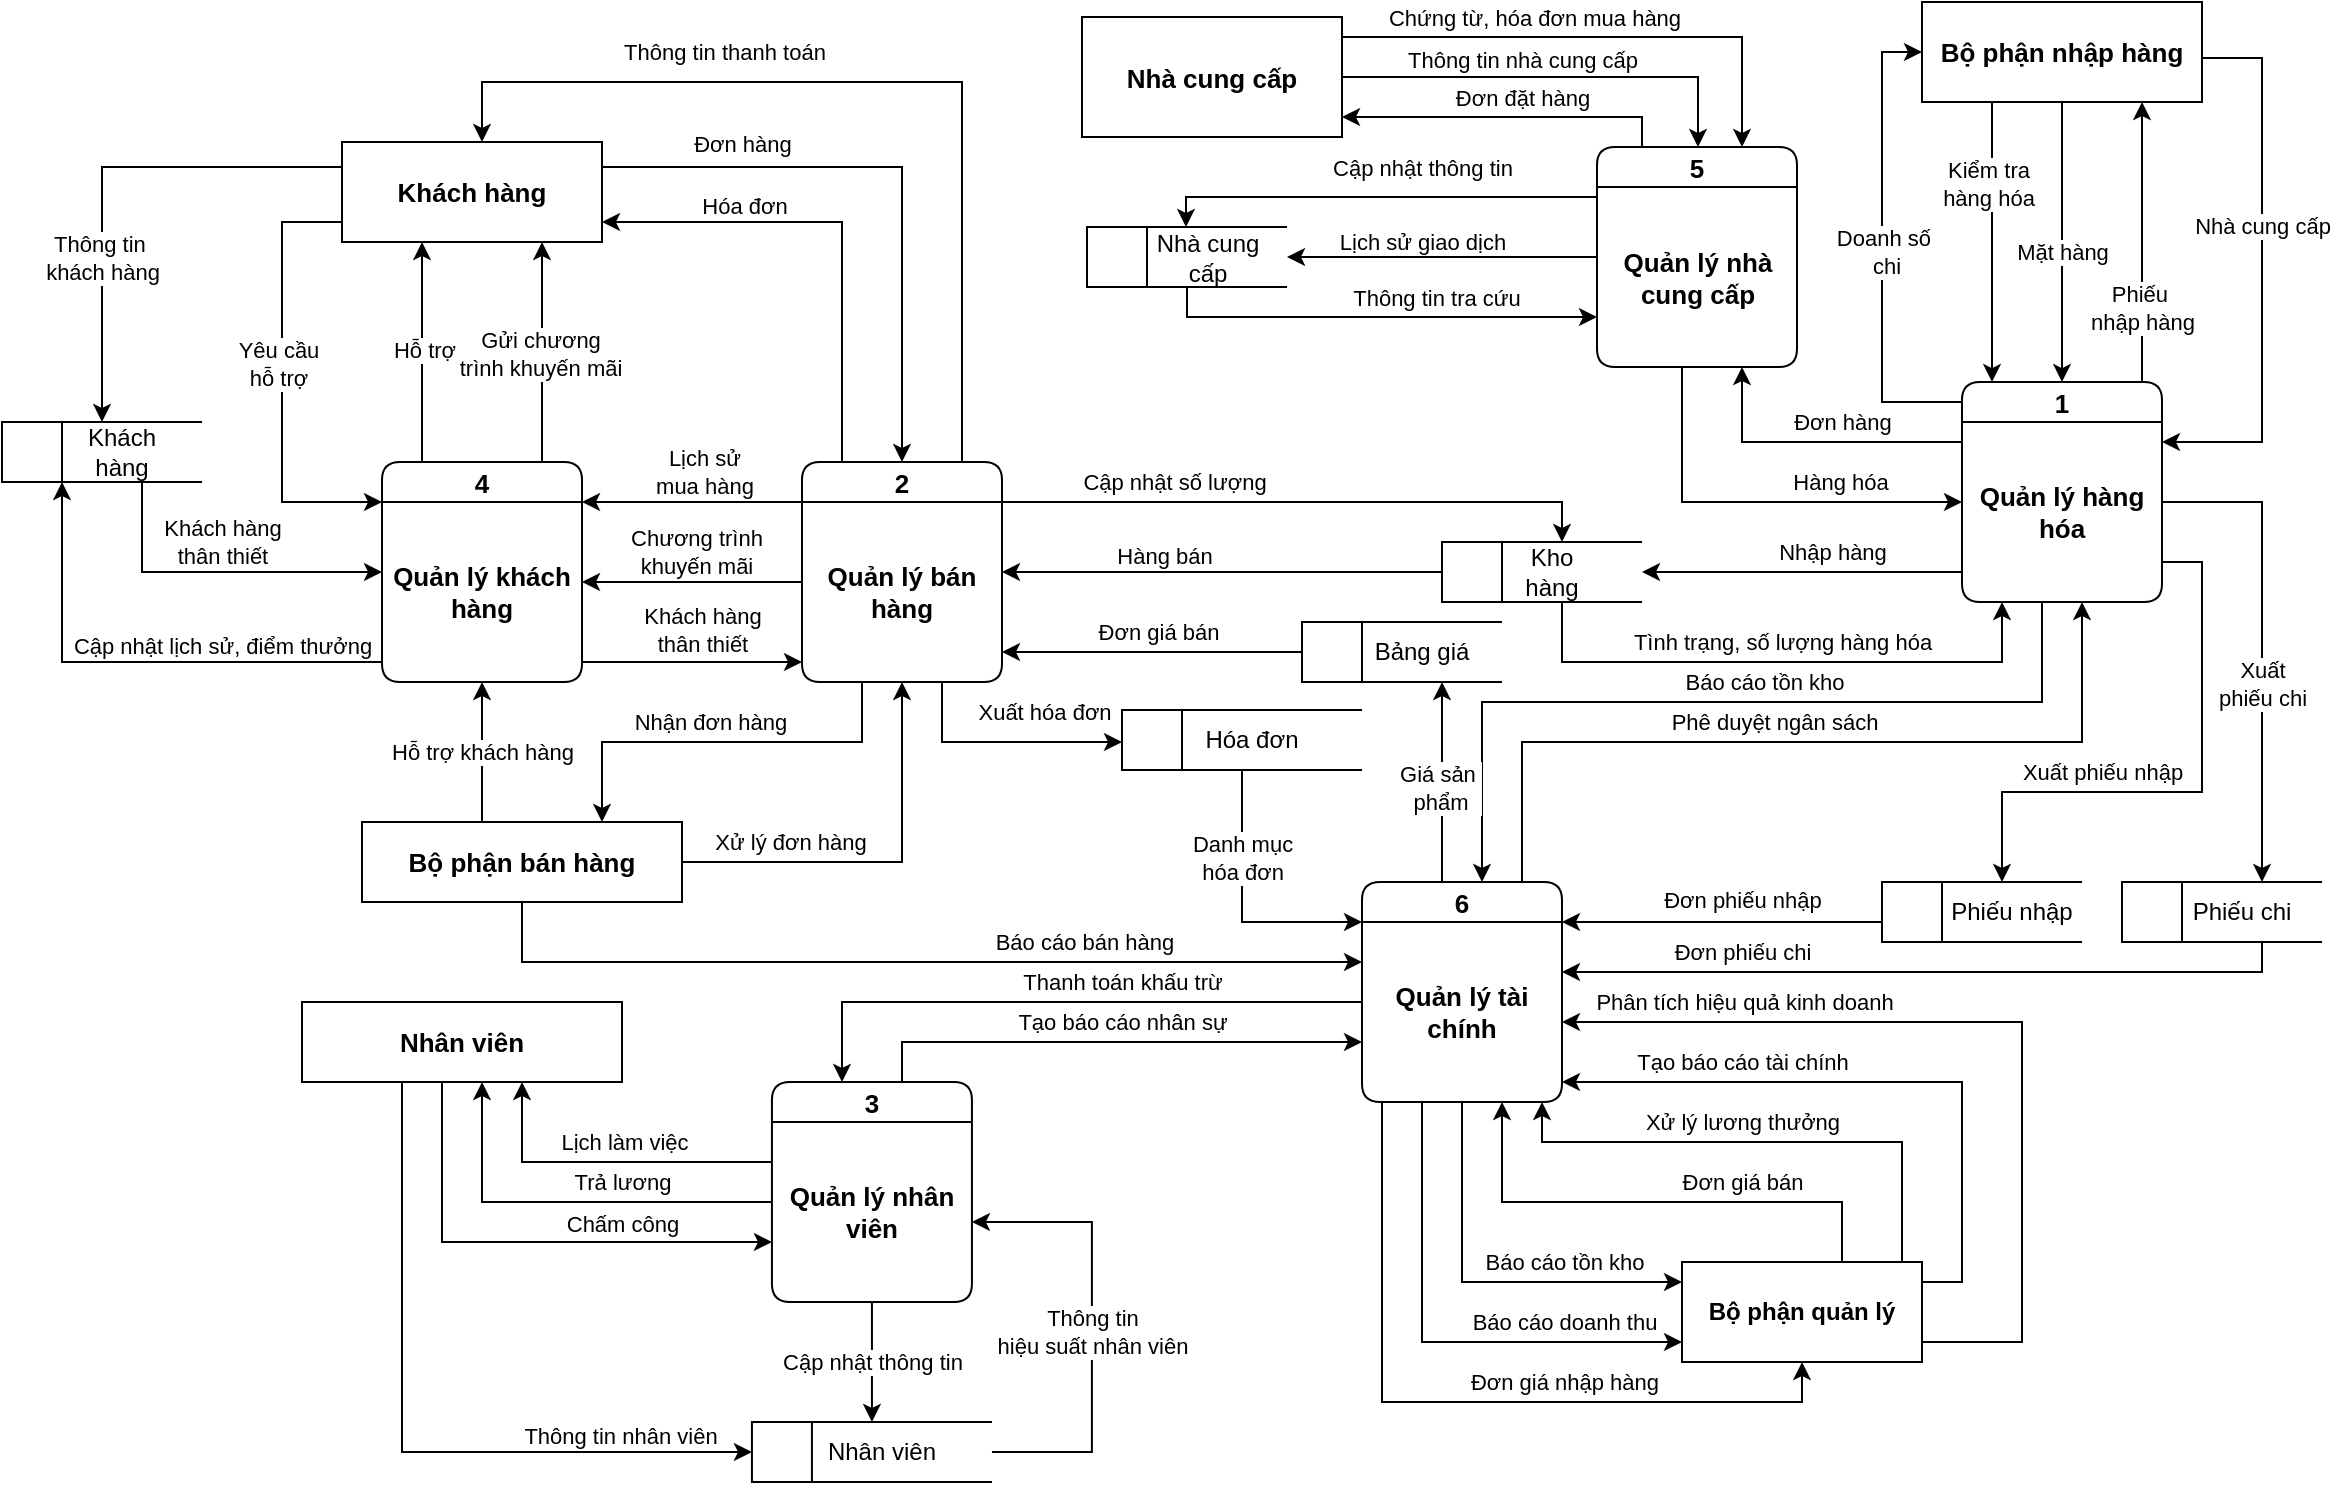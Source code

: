 <mxfile version="24.7.8">
  <diagram name="Trang-1" id="qoCtclmnTIg2j6k5t8bk">
    <mxGraphModel dx="819" dy="441" grid="1" gridSize="10" guides="1" tooltips="1" connect="1" arrows="1" fold="1" page="1" pageScale="1" pageWidth="1169" pageHeight="827" math="0" shadow="0">
      <root>
        <mxCell id="0" />
        <mxCell id="1" parent="0" />
        <mxCell id="uIA3f5lFU4NiKborHUn9-1" style="edgeStyle=orthogonalEdgeStyle;rounded=0;orthogonalLoop=1;jettySize=auto;html=1;entryX=0;entryY=0.5;entryDx=0;entryDy=0;" parent="1" source="frMeNEFfwjuMo3mBpww0-1" target="frMeNEFfwjuMo3mBpww0-39" edge="1">
          <mxGeometry relative="1" as="geometry">
            <Array as="points">
              <mxPoint x="940" y="260" />
              <mxPoint x="940" y="85" />
            </Array>
          </mxGeometry>
        </mxCell>
        <mxCell id="uIA3f5lFU4NiKborHUn9-2" value="Doanh số&amp;nbsp;&lt;div&gt;chi&lt;/div&gt;" style="edgeLabel;html=1;align=center;verticalAlign=middle;resizable=0;points=[];" parent="uIA3f5lFU4NiKborHUn9-1" vertex="1" connectable="0">
          <mxGeometry x="0.04" y="-2" relative="1" as="geometry">
            <mxPoint y="7" as="offset" />
          </mxGeometry>
        </mxCell>
        <mxCell id="frMeNEFfwjuMo3mBpww0-1" value="1" style="swimlane;fontStyle=1;childLayout=stackLayout;horizontal=1;startSize=20;fillColor=#ffffff;horizontalStack=0;resizeParent=1;resizeParentMax=0;resizeLast=0;collapsible=0;marginBottom=0;swimlaneFillColor=#ffffff;rounded=1;fontSize=13;" parent="1" vertex="1">
          <mxGeometry x="980" y="250.02" width="100" height="110" as="geometry" />
        </mxCell>
        <mxCell id="frMeNEFfwjuMo3mBpww0-2" value="&lt;b&gt;&lt;font style=&quot;font-size: 13px;&quot;&gt;Quản lý hàng hóa&lt;/font&gt;&lt;/b&gt;" style="text;html=1;align=center;verticalAlign=middle;whiteSpace=wrap;rounded=1;" parent="frMeNEFfwjuMo3mBpww0-1" vertex="1">
          <mxGeometry y="20" width="100" height="90" as="geometry" />
        </mxCell>
        <mxCell id="frMeNEFfwjuMo3mBpww0-35" style="edgeStyle=orthogonalEdgeStyle;rounded=0;orthogonalLoop=1;jettySize=auto;html=1;" parent="1" source="frMeNEFfwjuMo3mBpww0-13" target="frMeNEFfwjuMo3mBpww0-25" edge="1">
          <mxGeometry relative="1" as="geometry">
            <Array as="points">
              <mxPoint x="420" y="170" />
            </Array>
          </mxGeometry>
        </mxCell>
        <mxCell id="frMeNEFfwjuMo3mBpww0-36" value="Hóa đơn" style="edgeLabel;html=1;align=center;verticalAlign=middle;resizable=0;points=[];" parent="frMeNEFfwjuMo3mBpww0-35" vertex="1" connectable="0">
          <mxGeometry x="0.407" y="-8" relative="1" as="geometry">
            <mxPoint as="offset" />
          </mxGeometry>
        </mxCell>
        <mxCell id="2QfK-ii52q8--LfC2cZZ-3" style="edgeStyle=orthogonalEdgeStyle;rounded=0;orthogonalLoop=1;jettySize=auto;html=1;" parent="1" source="frMeNEFfwjuMo3mBpww0-13" target="frMeNEFfwjuMo3mBpww0-45" edge="1">
          <mxGeometry relative="1" as="geometry">
            <Array as="points">
              <mxPoint x="780" y="310" />
            </Array>
          </mxGeometry>
        </mxCell>
        <mxCell id="2QfK-ii52q8--LfC2cZZ-4" value="Cập nhật số lượng" style="edgeLabel;html=1;align=center;verticalAlign=middle;resizable=0;points=[];" parent="2QfK-ii52q8--LfC2cZZ-3" vertex="1" connectable="0">
          <mxGeometry x="-0.137" y="1" relative="1" as="geometry">
            <mxPoint x="-44" y="-9" as="offset" />
          </mxGeometry>
        </mxCell>
        <mxCell id="frMeNEFfwjuMo3mBpww0-13" value="2" style="swimlane;fontStyle=1;childLayout=stackLayout;horizontal=1;startSize=20;fillColor=#ffffff;horizontalStack=0;resizeParent=1;resizeParentMax=0;resizeLast=0;collapsible=0;marginBottom=0;swimlaneFillColor=#ffffff;rounded=1;fontSize=13;" parent="1" vertex="1">
          <mxGeometry x="400" y="290" width="100" height="110" as="geometry" />
        </mxCell>
        <mxCell id="frMeNEFfwjuMo3mBpww0-14" value="&lt;b&gt;&lt;font style=&quot;font-size: 13px;&quot;&gt;Quản lý bán hàng&lt;/font&gt;&lt;/b&gt;" style="text;html=1;align=center;verticalAlign=middle;whiteSpace=wrap;rounded=1;" parent="frMeNEFfwjuMo3mBpww0-13" vertex="1">
          <mxGeometry y="20" width="100" height="90" as="geometry" />
        </mxCell>
        <mxCell id="frMeNEFfwjuMo3mBpww0-15" value="6" style="swimlane;fontStyle=1;childLayout=stackLayout;horizontal=1;startSize=20;fillColor=#ffffff;horizontalStack=0;resizeParent=1;resizeParentMax=0;resizeLast=0;collapsible=0;marginBottom=0;swimlaneFillColor=#ffffff;rounded=1;fontSize=13;" parent="1" vertex="1">
          <mxGeometry x="680" y="500" width="100" height="110" as="geometry" />
        </mxCell>
        <mxCell id="1NJ5WVEYGRyoX9_osyBo-12" value="&lt;b&gt;&lt;font style=&quot;font-size: 13px;&quot;&gt;Quản lý tài chính&lt;/font&gt;&lt;/b&gt;" style="text;html=1;align=center;verticalAlign=middle;whiteSpace=wrap;rounded=1;" parent="frMeNEFfwjuMo3mBpww0-15" vertex="1">
          <mxGeometry y="20" width="100" height="90" as="geometry" />
        </mxCell>
        <mxCell id="frMeNEFfwjuMo3mBpww0-94" style="edgeStyle=orthogonalEdgeStyle;rounded=0;orthogonalLoop=1;jettySize=auto;html=1;" parent="1" source="frMeNEFfwjuMo3mBpww0-17" target="frMeNEFfwjuMo3mBpww0-1" edge="1">
          <mxGeometry relative="1" as="geometry">
            <Array as="points">
              <mxPoint x="840" y="310" />
            </Array>
            <mxPoint x="1250" y="390.02" as="sourcePoint" />
          </mxGeometry>
        </mxCell>
        <mxCell id="frMeNEFfwjuMo3mBpww0-96" value="Hàng hóa" style="edgeLabel;html=1;align=center;verticalAlign=middle;resizable=0;points=[];" parent="frMeNEFfwjuMo3mBpww0-94" vertex="1" connectable="0">
          <mxGeometry x="0.061" y="-8" relative="1" as="geometry">
            <mxPoint x="36" y="-18" as="offset" />
          </mxGeometry>
        </mxCell>
        <mxCell id="frMeNEFfwjuMo3mBpww0-17" value="5" style="swimlane;fontStyle=1;childLayout=stackLayout;horizontal=1;startSize=20;fillColor=#ffffff;horizontalStack=0;resizeParent=1;resizeParentMax=0;resizeLast=0;collapsible=0;marginBottom=0;swimlaneFillColor=#ffffff;rounded=1;fontSize=13;" parent="1" vertex="1">
          <mxGeometry x="797.5" y="132.5" width="100" height="110" as="geometry" />
        </mxCell>
        <mxCell id="frMeNEFfwjuMo3mBpww0-18" value="&lt;b&gt;&lt;font style=&quot;font-size: 13px;&quot;&gt;Quản lý nhà cung cấp&lt;/font&gt;&lt;/b&gt;" style="text;html=1;align=center;verticalAlign=middle;whiteSpace=wrap;rounded=1;" parent="frMeNEFfwjuMo3mBpww0-17" vertex="1">
          <mxGeometry y="20" width="100" height="90" as="geometry" />
        </mxCell>
        <mxCell id="6pDtSbzWZjow2PwJmfd2-18" style="edgeStyle=orthogonalEdgeStyle;rounded=0;orthogonalLoop=1;jettySize=auto;html=1;" parent="1" source="frMeNEFfwjuMo3mBpww0-19" target="frMeNEFfwjuMo3mBpww0-26" edge="1">
          <mxGeometry relative="1" as="geometry">
            <Array as="points">
              <mxPoint x="30" y="390" />
            </Array>
          </mxGeometry>
        </mxCell>
        <mxCell id="nWM1yLNaq_5bOoscvzO5-6" value="Cập nhật lịch sử, điểm thưởng" style="edgeLabel;html=1;align=center;verticalAlign=middle;resizable=0;points=[];" parent="6pDtSbzWZjow2PwJmfd2-18" vertex="1" connectable="0">
          <mxGeometry x="-0.146" relative="1" as="geometry">
            <mxPoint x="27" y="-8" as="offset" />
          </mxGeometry>
        </mxCell>
        <mxCell id="nWM1yLNaq_5bOoscvzO5-3" style="edgeStyle=orthogonalEdgeStyle;rounded=0;orthogonalLoop=1;jettySize=auto;html=1;" parent="1" source="frMeNEFfwjuMo3mBpww0-19" target="frMeNEFfwjuMo3mBpww0-25" edge="1">
          <mxGeometry relative="1" as="geometry">
            <Array as="points">
              <mxPoint x="270" y="230" />
              <mxPoint x="270" y="230" />
            </Array>
          </mxGeometry>
        </mxCell>
        <mxCell id="nWM1yLNaq_5bOoscvzO5-5" value="Gửi chương&lt;div&gt;trình khuyến mãi&lt;/div&gt;" style="edgeLabel;html=1;align=center;verticalAlign=middle;resizable=0;points=[];" parent="nWM1yLNaq_5bOoscvzO5-3" vertex="1" connectable="0">
          <mxGeometry x="-0.021" y="1" relative="1" as="geometry">
            <mxPoint as="offset" />
          </mxGeometry>
        </mxCell>
        <mxCell id="2QfK-ii52q8--LfC2cZZ-14" style="edgeStyle=orthogonalEdgeStyle;rounded=0;orthogonalLoop=1;jettySize=auto;html=1;" parent="1" source="frMeNEFfwjuMo3mBpww0-19" target="frMeNEFfwjuMo3mBpww0-25" edge="1">
          <mxGeometry relative="1" as="geometry">
            <Array as="points">
              <mxPoint x="210" y="230" />
              <mxPoint x="210" y="230" />
            </Array>
          </mxGeometry>
        </mxCell>
        <mxCell id="2QfK-ii52q8--LfC2cZZ-15" value="Hỗ trợ" style="edgeLabel;html=1;align=center;verticalAlign=middle;resizable=0;points=[];" parent="2QfK-ii52q8--LfC2cZZ-14" vertex="1" connectable="0">
          <mxGeometry x="0.024" y="-1" relative="1" as="geometry">
            <mxPoint as="offset" />
          </mxGeometry>
        </mxCell>
        <mxCell id="frMeNEFfwjuMo3mBpww0-19" value="4" style="swimlane;fontStyle=1;childLayout=stackLayout;horizontal=1;startSize=20;fillColor=#ffffff;horizontalStack=0;resizeParent=1;resizeParentMax=0;resizeLast=0;collapsible=0;marginBottom=0;swimlaneFillColor=#ffffff;rounded=1;fontSize=13;" parent="1" vertex="1">
          <mxGeometry x="190" y="290" width="100" height="110" as="geometry" />
        </mxCell>
        <mxCell id="frMeNEFfwjuMo3mBpww0-20" value="&lt;b&gt;&lt;font style=&quot;font-size: 13px;&quot;&gt;Quản lý khách hàng&lt;/font&gt;&lt;/b&gt;" style="text;html=1;align=center;verticalAlign=middle;whiteSpace=wrap;rounded=1;" parent="frMeNEFfwjuMo3mBpww0-19" vertex="1">
          <mxGeometry y="20" width="100" height="90" as="geometry" />
        </mxCell>
        <mxCell id="frMeNEFfwjuMo3mBpww0-21" value="3" style="swimlane;fontStyle=1;childLayout=stackLayout;horizontal=1;startSize=20;fillColor=#ffffff;horizontalStack=0;resizeParent=1;resizeParentMax=0;resizeLast=0;collapsible=0;marginBottom=0;swimlaneFillColor=#ffffff;rounded=1;fontSize=13;" parent="1" vertex="1">
          <mxGeometry x="384.97" y="600" width="100" height="110" as="geometry" />
        </mxCell>
        <mxCell id="frMeNEFfwjuMo3mBpww0-22" value="&lt;b&gt;&lt;font style=&quot;font-size: 13px;&quot;&gt;Quản lý nhân viên&lt;/font&gt;&lt;/b&gt;" style="text;html=1;align=center;verticalAlign=middle;whiteSpace=wrap;rounded=1;" parent="frMeNEFfwjuMo3mBpww0-21" vertex="1">
          <mxGeometry y="20" width="100" height="90" as="geometry" />
        </mxCell>
        <mxCell id="frMeNEFfwjuMo3mBpww0-33" style="edgeStyle=orthogonalEdgeStyle;rounded=0;orthogonalLoop=1;jettySize=auto;html=1;exitX=1;exitY=0.25;exitDx=0;exitDy=0;" parent="1" source="frMeNEFfwjuMo3mBpww0-25" target="frMeNEFfwjuMo3mBpww0-13" edge="1">
          <mxGeometry relative="1" as="geometry">
            <mxPoint x="460" y="290" as="targetPoint" />
            <Array as="points">
              <mxPoint x="450" y="143" />
            </Array>
          </mxGeometry>
        </mxCell>
        <mxCell id="frMeNEFfwjuMo3mBpww0-34" value="Đơn hàng" style="edgeLabel;html=1;align=center;verticalAlign=middle;resizable=0;points=[];" parent="frMeNEFfwjuMo3mBpww0-33" vertex="1" connectable="0">
          <mxGeometry x="-0.524" y="8" relative="1" as="geometry">
            <mxPoint x="-1" y="-4" as="offset" />
          </mxGeometry>
        </mxCell>
        <mxCell id="frMeNEFfwjuMo3mBpww0-25" value="&lt;b&gt;&lt;font style=&quot;font-size: 13px;&quot;&gt;Khách hàng&lt;/font&gt;&lt;/b&gt;" style="rounded=0;whiteSpace=wrap;html=1;" parent="1" vertex="1">
          <mxGeometry x="170" y="130" width="130" height="50" as="geometry" />
        </mxCell>
        <mxCell id="frMeNEFfwjuMo3mBpww0-133" style="edgeStyle=orthogonalEdgeStyle;rounded=0;orthogonalLoop=1;jettySize=auto;html=1;" parent="1" source="frMeNEFfwjuMo3mBpww0-26" target="frMeNEFfwjuMo3mBpww0-19" edge="1">
          <mxGeometry relative="1" as="geometry">
            <Array as="points">
              <mxPoint x="70" y="345" />
            </Array>
          </mxGeometry>
        </mxCell>
        <mxCell id="2QfK-ii52q8--LfC2cZZ-2" value="Khách hàng&lt;div&gt;thân thiết&lt;/div&gt;" style="edgeLabel;html=1;align=center;verticalAlign=middle;resizable=0;points=[];" parent="frMeNEFfwjuMo3mBpww0-133" vertex="1" connectable="0">
          <mxGeometry x="0.116" y="1" relative="1" as="geometry">
            <mxPoint x="-7" y="-14" as="offset" />
          </mxGeometry>
        </mxCell>
        <mxCell id="frMeNEFfwjuMo3mBpww0-26" value="" style="html=1;dashed=0;whiteSpace=wrap;shape=mxgraph.dfd.dataStoreID;align=left;spacingLeft=3;points=[[0,0],[0.5,0],[1,0],[0,0.5],[1,0.5],[0,1],[0.5,1],[1,1]];" parent="1" vertex="1">
          <mxGeometry y="270" width="100" height="30" as="geometry" />
        </mxCell>
        <mxCell id="frMeNEFfwjuMo3mBpww0-27" value="Khách hàng" style="text;html=1;align=center;verticalAlign=middle;whiteSpace=wrap;rounded=0;" parent="1" vertex="1">
          <mxGeometry x="30" y="270" width="60" height="30" as="geometry" />
        </mxCell>
        <mxCell id="frMeNEFfwjuMo3mBpww0-28" value="" style="html=1;dashed=0;whiteSpace=wrap;shape=mxgraph.dfd.dataStoreID;align=left;spacingLeft=3;points=[[0,0],[0.5,0],[1,0],[0,0.5],[1,0.5],[0,1],[0.5,1],[1,1]];" parent="1" vertex="1">
          <mxGeometry x="560" y="414" width="120" height="30" as="geometry" />
        </mxCell>
        <mxCell id="frMeNEFfwjuMo3mBpww0-29" value="Hóa đơn" style="text;html=1;align=center;verticalAlign=middle;whiteSpace=wrap;rounded=0;" parent="1" vertex="1">
          <mxGeometry x="590" y="414" width="70" height="30" as="geometry" />
        </mxCell>
        <mxCell id="frMeNEFfwjuMo3mBpww0-37" style="edgeStyle=orthogonalEdgeStyle;rounded=0;orthogonalLoop=1;jettySize=auto;html=1;" parent="1" source="frMeNEFfwjuMo3mBpww0-13" target="frMeNEFfwjuMo3mBpww0-25" edge="1">
          <mxGeometry relative="1" as="geometry">
            <Array as="points">
              <mxPoint x="480" y="100" />
              <mxPoint x="240" y="100" />
            </Array>
          </mxGeometry>
        </mxCell>
        <mxCell id="frMeNEFfwjuMo3mBpww0-38" value="Thông tin thanh toán" style="edgeLabel;html=1;align=center;verticalAlign=middle;resizable=0;points=[];" parent="frMeNEFfwjuMo3mBpww0-37" vertex="1" connectable="0">
          <mxGeometry x="-0.059" y="-2" relative="1" as="geometry">
            <mxPoint x="-93" y="-13" as="offset" />
          </mxGeometry>
        </mxCell>
        <mxCell id="frMeNEFfwjuMo3mBpww0-52" style="edgeStyle=orthogonalEdgeStyle;rounded=0;orthogonalLoop=1;jettySize=auto;html=1;" parent="1" source="frMeNEFfwjuMo3mBpww0-39" target="frMeNEFfwjuMo3mBpww0-1" edge="1">
          <mxGeometry relative="1" as="geometry">
            <Array as="points">
              <mxPoint x="1030" y="180" />
              <mxPoint x="1030" y="180" />
            </Array>
            <mxPoint x="1024.986" y="110" as="sourcePoint" />
            <mxPoint x="1035.02" y="250.02" as="targetPoint" />
          </mxGeometry>
        </mxCell>
        <mxCell id="frMeNEFfwjuMo3mBpww0-55" value="Mặt hàng" style="edgeLabel;html=1;align=center;verticalAlign=middle;resizable=0;points=[];" parent="frMeNEFfwjuMo3mBpww0-52" vertex="1" connectable="0">
          <mxGeometry x="-0.207" y="-7" relative="1" as="geometry">
            <mxPoint x="7" y="19" as="offset" />
          </mxGeometry>
        </mxCell>
        <mxCell id="frMeNEFfwjuMo3mBpww0-53" style="edgeStyle=orthogonalEdgeStyle;rounded=0;orthogonalLoop=1;jettySize=auto;html=1;" parent="1" source="frMeNEFfwjuMo3mBpww0-39" target="frMeNEFfwjuMo3mBpww0-1" edge="1">
          <mxGeometry relative="1" as="geometry">
            <Array as="points">
              <mxPoint x="1130" y="88" />
              <mxPoint x="1130" y="280" />
            </Array>
          </mxGeometry>
        </mxCell>
        <mxCell id="frMeNEFfwjuMo3mBpww0-56" value="Nhà cung cấp" style="edgeLabel;html=1;align=center;verticalAlign=middle;resizable=0;points=[];" parent="frMeNEFfwjuMo3mBpww0-53" vertex="1" connectable="0">
          <mxGeometry x="-0.163" y="-8" relative="1" as="geometry">
            <mxPoint x="8" as="offset" />
          </mxGeometry>
        </mxCell>
        <mxCell id="nWM1yLNaq_5bOoscvzO5-35" style="edgeStyle=orthogonalEdgeStyle;rounded=0;orthogonalLoop=1;jettySize=auto;html=1;exitX=0.25;exitY=1;exitDx=0;exitDy=0;" parent="1" source="frMeNEFfwjuMo3mBpww0-39" target="frMeNEFfwjuMo3mBpww0-1" edge="1">
          <mxGeometry relative="1" as="geometry">
            <Array as="points">
              <mxPoint x="995" y="220" />
              <mxPoint x="995" y="220" />
            </Array>
          </mxGeometry>
        </mxCell>
        <mxCell id="nWM1yLNaq_5bOoscvzO5-36" value="Kiểm tra&lt;div&gt;hàng hóa&lt;/div&gt;" style="edgeLabel;html=1;align=center;verticalAlign=middle;resizable=0;points=[];" parent="nWM1yLNaq_5bOoscvzO5-35" vertex="1" connectable="0">
          <mxGeometry x="-0.024" y="-2" relative="1" as="geometry">
            <mxPoint y="-28" as="offset" />
          </mxGeometry>
        </mxCell>
        <mxCell id="frMeNEFfwjuMo3mBpww0-39" value="&lt;b&gt;&lt;font style=&quot;font-size: 13px;&quot;&gt;Bộ phận nhập hàng&lt;/font&gt;&lt;/b&gt;" style="rounded=0;whiteSpace=wrap;html=1;" parent="1" vertex="1">
          <mxGeometry x="960" y="60" width="140" height="50" as="geometry" />
        </mxCell>
        <mxCell id="nWM1yLNaq_5bOoscvzO5-26" style="edgeStyle=orthogonalEdgeStyle;rounded=0;orthogonalLoop=1;jettySize=auto;html=1;exitX=1;exitY=0.5;exitDx=0;exitDy=0;" parent="1" source="frMeNEFfwjuMo3mBpww0-40" target="frMeNEFfwjuMo3mBpww0-17" edge="1">
          <mxGeometry relative="1" as="geometry">
            <Array as="points">
              <mxPoint x="670" y="77.5" />
              <mxPoint x="870" y="77.5" />
            </Array>
          </mxGeometry>
        </mxCell>
        <mxCell id="nWM1yLNaq_5bOoscvzO5-27" value="Chứng từ, hóa đơn mua hàng" style="edgeLabel;html=1;align=center;verticalAlign=middle;resizable=0;points=[];" parent="nWM1yLNaq_5bOoscvzO5-26" vertex="1" connectable="0">
          <mxGeometry x="-0.269" y="1" relative="1" as="geometry">
            <mxPoint x="15" y="-9" as="offset" />
          </mxGeometry>
        </mxCell>
        <mxCell id="nWM1yLNaq_5bOoscvzO5-28" style="edgeStyle=orthogonalEdgeStyle;rounded=0;orthogonalLoop=1;jettySize=auto;html=1;" parent="1" source="frMeNEFfwjuMo3mBpww0-40" target="frMeNEFfwjuMo3mBpww0-17" edge="1">
          <mxGeometry relative="1" as="geometry">
            <Array as="points">
              <mxPoint x="848" y="97.5" />
            </Array>
          </mxGeometry>
        </mxCell>
        <mxCell id="nWM1yLNaq_5bOoscvzO5-29" value="Thông tin nhà cung cấp" style="edgeLabel;html=1;align=center;verticalAlign=middle;resizable=0;points=[];" parent="nWM1yLNaq_5bOoscvzO5-28" vertex="1" connectable="0">
          <mxGeometry x="0.155" relative="1" as="geometry">
            <mxPoint x="-33" y="-9" as="offset" />
          </mxGeometry>
        </mxCell>
        <mxCell id="frMeNEFfwjuMo3mBpww0-40" value="&lt;b&gt;&lt;font style=&quot;font-size: 13px;&quot;&gt;Nhà cung cấp&lt;/font&gt;&lt;/b&gt;" style="rounded=0;whiteSpace=wrap;html=1;" parent="1" vertex="1">
          <mxGeometry x="540" y="67.5" width="130" height="60" as="geometry" />
        </mxCell>
        <mxCell id="frMeNEFfwjuMo3mBpww0-41" style="edgeStyle=orthogonalEdgeStyle;rounded=0;orthogonalLoop=1;jettySize=auto;html=1;" parent="1" source="frMeNEFfwjuMo3mBpww0-17" target="frMeNEFfwjuMo3mBpww0-40" edge="1">
          <mxGeometry relative="1" as="geometry">
            <mxPoint x="1077.5" y="354.5" as="sourcePoint" />
            <mxPoint x="1287.5" y="412.5" as="targetPoint" />
            <Array as="points">
              <mxPoint x="820" y="117.5" />
            </Array>
          </mxGeometry>
        </mxCell>
        <mxCell id="frMeNEFfwjuMo3mBpww0-42" value="Đơn đặt hàng" style="edgeLabel;html=1;align=center;verticalAlign=middle;resizable=0;points=[];" parent="frMeNEFfwjuMo3mBpww0-41" vertex="1" connectable="0">
          <mxGeometry x="-0.105" y="8" relative="1" as="geometry">
            <mxPoint x="-1" y="-18" as="offset" />
          </mxGeometry>
        </mxCell>
        <mxCell id="frMeNEFfwjuMo3mBpww0-77" style="edgeStyle=orthogonalEdgeStyle;rounded=0;orthogonalLoop=1;jettySize=auto;html=1;exitX=0;exitY=0.5;exitDx=0;exitDy=0;" parent="1" source="frMeNEFfwjuMo3mBpww0-45" target="frMeNEFfwjuMo3mBpww0-13" edge="1">
          <mxGeometry relative="1" as="geometry">
            <Array as="points">
              <mxPoint x="610" y="345" />
              <mxPoint x="610" y="345" />
            </Array>
          </mxGeometry>
        </mxCell>
        <mxCell id="frMeNEFfwjuMo3mBpww0-78" value="Hàng bán" style="edgeLabel;html=1;align=center;verticalAlign=middle;resizable=0;points=[];" parent="frMeNEFfwjuMo3mBpww0-77" vertex="1" connectable="0">
          <mxGeometry x="-0.012" relative="1" as="geometry">
            <mxPoint x="-31" y="-8" as="offset" />
          </mxGeometry>
        </mxCell>
        <mxCell id="6pDtSbzWZjow2PwJmfd2-19" style="edgeStyle=orthogonalEdgeStyle;rounded=0;orthogonalLoop=1;jettySize=auto;html=1;" parent="1" source="frMeNEFfwjuMo3mBpww0-1" target="frMeNEFfwjuMo3mBpww0-15" edge="1">
          <mxGeometry relative="1" as="geometry">
            <Array as="points">
              <mxPoint x="1020" y="410" />
              <mxPoint x="740" y="410" />
            </Array>
          </mxGeometry>
        </mxCell>
        <mxCell id="1NJ5WVEYGRyoX9_osyBo-19" value="Báo cáo tồn kho" style="edgeLabel;html=1;align=center;verticalAlign=middle;resizable=0;points=[];" parent="6pDtSbzWZjow2PwJmfd2-19" vertex="1" connectable="0">
          <mxGeometry x="-0.099" y="-1" relative="1" as="geometry">
            <mxPoint y="-9" as="offset" />
          </mxGeometry>
        </mxCell>
        <mxCell id="frMeNEFfwjuMo3mBpww0-45" value="" style="html=1;dashed=0;whiteSpace=wrap;shape=mxgraph.dfd.dataStoreID;align=left;spacingLeft=3;points=[[0,0],[0.5,0],[1,0],[0,0.5],[1,0.5],[0,1],[0.5,1],[1,1]];" parent="1" vertex="1">
          <mxGeometry x="720" y="330" width="100" height="30" as="geometry" />
        </mxCell>
        <mxCell id="frMeNEFfwjuMo3mBpww0-46" value="Kho hàng" style="text;html=1;align=center;verticalAlign=middle;whiteSpace=wrap;rounded=0;" parent="1" vertex="1">
          <mxGeometry x="750" y="330" width="50" height="30" as="geometry" />
        </mxCell>
        <mxCell id="frMeNEFfwjuMo3mBpww0-47" style="edgeStyle=orthogonalEdgeStyle;rounded=0;orthogonalLoop=1;jettySize=auto;html=1;" parent="1" source="frMeNEFfwjuMo3mBpww0-1" target="frMeNEFfwjuMo3mBpww0-39" edge="1">
          <mxGeometry relative="1" as="geometry">
            <Array as="points">
              <mxPoint x="1070" y="180" />
              <mxPoint x="1070" y="180" />
            </Array>
          </mxGeometry>
        </mxCell>
        <mxCell id="frMeNEFfwjuMo3mBpww0-50" value="Phiếu&amp;nbsp;&lt;div&gt;nhập hàng&lt;/div&gt;" style="edgeLabel;html=1;align=center;verticalAlign=middle;resizable=0;points=[];" parent="frMeNEFfwjuMo3mBpww0-47" vertex="1" connectable="0">
          <mxGeometry x="-0.378" y="7" relative="1" as="geometry">
            <mxPoint x="7" y="6" as="offset" />
          </mxGeometry>
        </mxCell>
        <mxCell id="frMeNEFfwjuMo3mBpww0-61" value="" style="html=1;dashed=0;whiteSpace=wrap;shape=mxgraph.dfd.dataStoreID;align=left;spacingLeft=3;points=[[0,0],[0.5,0],[1,0],[0,0.5],[1,0.5],[0,1],[0.5,1],[1,1]];" parent="1" vertex="1">
          <mxGeometry x="940" y="500" width="100" height="30" as="geometry" />
        </mxCell>
        <mxCell id="frMeNEFfwjuMo3mBpww0-62" value="Phiếu nhập" style="text;html=1;align=center;verticalAlign=middle;whiteSpace=wrap;rounded=0;" parent="1" vertex="1">
          <mxGeometry x="970" y="500" width="70" height="30" as="geometry" />
        </mxCell>
        <mxCell id="frMeNEFfwjuMo3mBpww0-63" value="" style="html=1;dashed=0;whiteSpace=wrap;shape=mxgraph.dfd.dataStoreID;align=left;spacingLeft=3;points=[[0,0],[0.5,0],[1,0],[0,0.5],[1,0.5],[0,1],[0.5,1],[1,1]];" parent="1" vertex="1">
          <mxGeometry x="1060" y="500" width="100" height="30" as="geometry" />
        </mxCell>
        <mxCell id="frMeNEFfwjuMo3mBpww0-64" value="Phiếu chi" style="text;html=1;align=center;verticalAlign=middle;whiteSpace=wrap;rounded=0;" parent="1" vertex="1">
          <mxGeometry x="1090" y="500" width="60" height="30" as="geometry" />
        </mxCell>
        <mxCell id="frMeNEFfwjuMo3mBpww0-67" style="edgeStyle=orthogonalEdgeStyle;rounded=0;orthogonalLoop=1;jettySize=auto;html=1;" parent="1" source="frMeNEFfwjuMo3mBpww0-1" target="frMeNEFfwjuMo3mBpww0-61" edge="1">
          <mxGeometry relative="1" as="geometry">
            <Array as="points">
              <mxPoint x="1100" y="340" />
              <mxPoint x="1100" y="455" />
              <mxPoint x="1000" y="455" />
            </Array>
            <mxPoint x="850" y="450" as="sourcePoint" />
          </mxGeometry>
        </mxCell>
        <mxCell id="frMeNEFfwjuMo3mBpww0-69" value="Xuất phiếu nhập" style="edgeLabel;html=1;align=center;verticalAlign=middle;resizable=0;points=[];" parent="frMeNEFfwjuMo3mBpww0-67" vertex="1" connectable="0">
          <mxGeometry x="0.006" y="1" relative="1" as="geometry">
            <mxPoint x="-44" y="-11" as="offset" />
          </mxGeometry>
        </mxCell>
        <mxCell id="frMeNEFfwjuMo3mBpww0-68" style="edgeStyle=orthogonalEdgeStyle;rounded=0;orthogonalLoop=1;jettySize=auto;html=1;" parent="1" source="frMeNEFfwjuMo3mBpww0-1" target="frMeNEFfwjuMo3mBpww0-63" edge="1">
          <mxGeometry relative="1" as="geometry">
            <Array as="points">
              <mxPoint x="1130" y="310" />
            </Array>
            <mxPoint x="1070" y="420" as="sourcePoint" />
          </mxGeometry>
        </mxCell>
        <mxCell id="frMeNEFfwjuMo3mBpww0-70" value="Xuất&lt;div&gt;phiếu chi&lt;/div&gt;" style="edgeLabel;html=1;align=center;verticalAlign=middle;resizable=0;points=[];" parent="frMeNEFfwjuMo3mBpww0-68" vertex="1" connectable="0">
          <mxGeometry x="-0.021" relative="1" as="geometry">
            <mxPoint y="23" as="offset" />
          </mxGeometry>
        </mxCell>
        <mxCell id="frMeNEFfwjuMo3mBpww0-71" style="edgeStyle=orthogonalEdgeStyle;rounded=0;orthogonalLoop=1;jettySize=auto;html=1;" parent="1" source="frMeNEFfwjuMo3mBpww0-61" target="frMeNEFfwjuMo3mBpww0-15" edge="1">
          <mxGeometry relative="1" as="geometry">
            <Array as="points">
              <mxPoint x="860" y="520" />
              <mxPoint x="860" y="520" />
            </Array>
          </mxGeometry>
        </mxCell>
        <mxCell id="frMeNEFfwjuMo3mBpww0-72" value="Đơn phiếu nhập" style="edgeLabel;html=1;align=center;verticalAlign=middle;resizable=0;points=[];" parent="frMeNEFfwjuMo3mBpww0-71" vertex="1" connectable="0">
          <mxGeometry x="0.012" y="1" relative="1" as="geometry">
            <mxPoint x="11" y="-12" as="offset" />
          </mxGeometry>
        </mxCell>
        <mxCell id="frMeNEFfwjuMo3mBpww0-73" style="edgeStyle=orthogonalEdgeStyle;rounded=0;orthogonalLoop=1;jettySize=auto;html=1;" parent="1" source="frMeNEFfwjuMo3mBpww0-63" target="frMeNEFfwjuMo3mBpww0-15" edge="1">
          <mxGeometry relative="1" as="geometry">
            <Array as="points">
              <mxPoint x="1130" y="545" />
            </Array>
            <mxPoint x="780.0" y="554.966" as="targetPoint" />
          </mxGeometry>
        </mxCell>
        <mxCell id="frMeNEFfwjuMo3mBpww0-74" value="Đơn phiếu chi" style="edgeLabel;html=1;align=center;verticalAlign=middle;resizable=0;points=[];" parent="frMeNEFfwjuMo3mBpww0-73" vertex="1" connectable="0">
          <mxGeometry x="0.037" relative="1" as="geometry">
            <mxPoint x="-86" y="-10" as="offset" />
          </mxGeometry>
        </mxCell>
        <mxCell id="frMeNEFfwjuMo3mBpww0-75" style="edgeStyle=orthogonalEdgeStyle;rounded=0;orthogonalLoop=1;jettySize=auto;html=1;" parent="1" source="frMeNEFfwjuMo3mBpww0-1" target="frMeNEFfwjuMo3mBpww0-45" edge="1">
          <mxGeometry relative="1" as="geometry">
            <mxPoint x="930" y="420.05" as="targetPoint" />
            <Array as="points">
              <mxPoint x="900" y="345" />
              <mxPoint x="900" y="345" />
            </Array>
          </mxGeometry>
        </mxCell>
        <mxCell id="frMeNEFfwjuMo3mBpww0-76" value="Nhập hàng" style="edgeLabel;html=1;align=center;verticalAlign=middle;resizable=0;points=[];" parent="frMeNEFfwjuMo3mBpww0-75" vertex="1" connectable="0">
          <mxGeometry x="0.008" y="1" relative="1" as="geometry">
            <mxPoint x="15" y="-11" as="offset" />
          </mxGeometry>
        </mxCell>
        <mxCell id="frMeNEFfwjuMo3mBpww0-86" style="edgeStyle=orthogonalEdgeStyle;rounded=0;orthogonalLoop=1;jettySize=auto;html=1;exitX=0;exitY=0.5;exitDx=0;exitDy=0;" parent="1" source="frMeNEFfwjuMo3mBpww0-79" target="frMeNEFfwjuMo3mBpww0-13" edge="1">
          <mxGeometry relative="1" as="geometry">
            <Array as="points">
              <mxPoint x="550" y="385" />
              <mxPoint x="550" y="385" />
            </Array>
          </mxGeometry>
        </mxCell>
        <mxCell id="frMeNEFfwjuMo3mBpww0-87" value="Đơn giá bán" style="edgeLabel;html=1;align=center;verticalAlign=middle;resizable=0;points=[];" parent="frMeNEFfwjuMo3mBpww0-86" vertex="1" connectable="0">
          <mxGeometry x="-0.007" y="-1" relative="1" as="geometry">
            <mxPoint x="2" y="-9" as="offset" />
          </mxGeometry>
        </mxCell>
        <mxCell id="frMeNEFfwjuMo3mBpww0-79" value="" style="html=1;dashed=0;whiteSpace=wrap;shape=mxgraph.dfd.dataStoreID;align=left;spacingLeft=3;points=[[0,0],[0.5,0],[1,0],[0,0.5],[1,0.5],[0,1],[0.5,1],[1,1]];" parent="1" vertex="1">
          <mxGeometry x="650" y="370" width="100" height="30" as="geometry" />
        </mxCell>
        <mxCell id="frMeNEFfwjuMo3mBpww0-80" value="Bảng giá" style="text;html=1;align=center;verticalAlign=middle;whiteSpace=wrap;rounded=0;" parent="1" vertex="1">
          <mxGeometry x="680" y="370" width="60" height="30" as="geometry" />
        </mxCell>
        <mxCell id="frMeNEFfwjuMo3mBpww0-81" style="edgeStyle=orthogonalEdgeStyle;rounded=0;orthogonalLoop=1;jettySize=auto;html=1;" parent="1" source="frMeNEFfwjuMo3mBpww0-15" target="frMeNEFfwjuMo3mBpww0-79" edge="1">
          <mxGeometry relative="1" as="geometry">
            <Array as="points">
              <mxPoint x="720" y="450" />
              <mxPoint x="720" y="450" />
            </Array>
          </mxGeometry>
        </mxCell>
        <mxCell id="frMeNEFfwjuMo3mBpww0-82" value="Giá sản&amp;nbsp;&lt;div&gt;phẩm&lt;/div&gt;" style="edgeLabel;html=1;align=center;verticalAlign=middle;resizable=0;points=[];" parent="frMeNEFfwjuMo3mBpww0-81" vertex="1" connectable="0">
          <mxGeometry x="-0.057" y="1" relative="1" as="geometry">
            <mxPoint as="offset" />
          </mxGeometry>
        </mxCell>
        <mxCell id="frMeNEFfwjuMo3mBpww0-93" style="edgeStyle=orthogonalEdgeStyle;rounded=0;orthogonalLoop=1;jettySize=auto;html=1;" parent="1" source="frMeNEFfwjuMo3mBpww0-1" target="frMeNEFfwjuMo3mBpww0-17" edge="1">
          <mxGeometry relative="1" as="geometry">
            <Array as="points">
              <mxPoint x="870" y="280" />
            </Array>
            <mxPoint x="1160" y="390" as="targetPoint" />
          </mxGeometry>
        </mxCell>
        <mxCell id="frMeNEFfwjuMo3mBpww0-95" value="Đơn hàng" style="edgeLabel;html=1;align=center;verticalAlign=middle;resizable=0;points=[];" parent="frMeNEFfwjuMo3mBpww0-93" vertex="1" connectable="0">
          <mxGeometry x="-0.5" y="7" relative="1" as="geometry">
            <mxPoint x="-23" y="-17" as="offset" />
          </mxGeometry>
        </mxCell>
        <mxCell id="frMeNEFfwjuMo3mBpww0-101" style="edgeStyle=orthogonalEdgeStyle;rounded=0;orthogonalLoop=1;jettySize=auto;html=1;" parent="1" source="frMeNEFfwjuMo3mBpww0-13" target="frMeNEFfwjuMo3mBpww0-28" edge="1">
          <mxGeometry relative="1" as="geometry">
            <mxPoint x="510" y="550" as="targetPoint" />
            <Array as="points">
              <mxPoint x="470" y="430" />
            </Array>
          </mxGeometry>
        </mxCell>
        <mxCell id="frMeNEFfwjuMo3mBpww0-102" value="Xuất hóa đơn" style="edgeLabel;html=1;align=center;verticalAlign=middle;resizable=0;points=[];" parent="frMeNEFfwjuMo3mBpww0-101" vertex="1" connectable="0">
          <mxGeometry x="0.007" relative="1" as="geometry">
            <mxPoint x="20" y="-15" as="offset" />
          </mxGeometry>
        </mxCell>
        <mxCell id="frMeNEFfwjuMo3mBpww0-103" style="edgeStyle=orthogonalEdgeStyle;rounded=0;orthogonalLoop=1;jettySize=auto;html=1;" parent="1" source="frMeNEFfwjuMo3mBpww0-28" target="frMeNEFfwjuMo3mBpww0-15" edge="1">
          <mxGeometry relative="1" as="geometry">
            <Array as="points">
              <mxPoint x="620" y="520" />
            </Array>
          </mxGeometry>
        </mxCell>
        <mxCell id="2QfK-ii52q8--LfC2cZZ-1" value="Danh mục&lt;div&gt;hóa đơn&lt;/div&gt;" style="edgeLabel;html=1;align=center;verticalAlign=middle;resizable=0;points=[];" parent="frMeNEFfwjuMo3mBpww0-103" vertex="1" connectable="0">
          <mxGeometry x="-0.054" relative="1" as="geometry">
            <mxPoint y="-21" as="offset" />
          </mxGeometry>
        </mxCell>
        <mxCell id="frMeNEFfwjuMo3mBpww0-105" style="edgeStyle=orthogonalEdgeStyle;rounded=0;orthogonalLoop=1;jettySize=auto;html=1;" parent="1" target="nWM1yLNaq_5bOoscvzO5-38" edge="1">
          <mxGeometry relative="1" as="geometry">
            <Array as="points">
              <mxPoint x="199.97" y="785" />
            </Array>
            <mxPoint x="199.999" y="600" as="sourcePoint" />
          </mxGeometry>
        </mxCell>
        <mxCell id="6pDtSbzWZjow2PwJmfd2-8" value="Thông tin nhân viên" style="edgeLabel;html=1;align=center;verticalAlign=middle;resizable=0;points=[];" parent="frMeNEFfwjuMo3mBpww0-105" vertex="1" connectable="0">
          <mxGeometry x="0.455" relative="1" as="geometry">
            <mxPoint x="32" y="-8" as="offset" />
          </mxGeometry>
        </mxCell>
        <mxCell id="frMeNEFfwjuMo3mBpww0-104" value="&lt;font style=&quot;font-size: 13px;&quot;&gt;Nhân viên&lt;/font&gt;" style="html=1;dashed=0;whiteSpace=wrap;fontStyle=1" parent="1" vertex="1">
          <mxGeometry x="150" y="560" width="160" height="40" as="geometry" />
        </mxCell>
        <mxCell id="frMeNEFfwjuMo3mBpww0-129" style="edgeStyle=orthogonalEdgeStyle;rounded=0;orthogonalLoop=1;jettySize=auto;html=1;" parent="1" source="frMeNEFfwjuMo3mBpww0-25" target="frMeNEFfwjuMo3mBpww0-19" edge="1">
          <mxGeometry relative="1" as="geometry">
            <Array as="points">
              <mxPoint x="140" y="170" />
              <mxPoint x="140" y="310" />
            </Array>
          </mxGeometry>
        </mxCell>
        <mxCell id="frMeNEFfwjuMo3mBpww0-130" value="Yêu cầu&lt;div&gt;hỗ trợ&lt;/div&gt;" style="edgeLabel;html=1;align=center;verticalAlign=middle;resizable=0;points=[];" parent="frMeNEFfwjuMo3mBpww0-129" vertex="1" connectable="0">
          <mxGeometry x="-0.083" y="-2" relative="1" as="geometry">
            <mxPoint as="offset" />
          </mxGeometry>
        </mxCell>
        <mxCell id="frMeNEFfwjuMo3mBpww0-131" style="edgeStyle=orthogonalEdgeStyle;rounded=0;orthogonalLoop=1;jettySize=auto;html=1;exitX=0;exitY=0.25;exitDx=0;exitDy=0;" parent="1" source="frMeNEFfwjuMo3mBpww0-25" target="frMeNEFfwjuMo3mBpww0-26" edge="1">
          <mxGeometry relative="1" as="geometry">
            <Array as="points">
              <mxPoint x="50" y="142" />
            </Array>
          </mxGeometry>
        </mxCell>
        <mxCell id="frMeNEFfwjuMo3mBpww0-132" value="Thông tin&amp;nbsp;&lt;div&gt;khách hàng&lt;/div&gt;" style="edgeLabel;html=1;align=center;verticalAlign=middle;resizable=0;points=[];" parent="frMeNEFfwjuMo3mBpww0-131" vertex="1" connectable="0">
          <mxGeometry x="0.308" relative="1" as="geometry">
            <mxPoint y="3" as="offset" />
          </mxGeometry>
        </mxCell>
        <mxCell id="6pDtSbzWZjow2PwJmfd2-7" style="edgeStyle=orthogonalEdgeStyle;rounded=0;orthogonalLoop=1;jettySize=auto;html=1;" parent="1" target="frMeNEFfwjuMo3mBpww0-21" edge="1">
          <mxGeometry relative="1" as="geometry">
            <Array as="points">
              <mxPoint x="219.97" y="680" />
            </Array>
            <mxPoint x="219.999" y="600" as="sourcePoint" />
          </mxGeometry>
        </mxCell>
        <mxCell id="6pDtSbzWZjow2PwJmfd2-9" value="Chấm công" style="edgeLabel;html=1;align=center;verticalAlign=middle;resizable=0;points=[];" parent="6pDtSbzWZjow2PwJmfd2-7" vertex="1" connectable="0">
          <mxGeometry x="-0.442" y="1" relative="1" as="geometry">
            <mxPoint x="89" y="2" as="offset" />
          </mxGeometry>
        </mxCell>
        <mxCell id="6pDtSbzWZjow2PwJmfd2-10" style="edgeStyle=orthogonalEdgeStyle;rounded=0;orthogonalLoop=1;jettySize=auto;html=1;" parent="1" source="frMeNEFfwjuMo3mBpww0-21" edge="1">
          <mxGeometry relative="1" as="geometry">
            <Array as="points">
              <mxPoint x="259.97" y="640" />
            </Array>
            <mxPoint x="259.999" y="600" as="targetPoint" />
          </mxGeometry>
        </mxCell>
        <mxCell id="6pDtSbzWZjow2PwJmfd2-11" value="Lịch làm việc" style="edgeLabel;html=1;align=center;verticalAlign=middle;resizable=0;points=[];" parent="6pDtSbzWZjow2PwJmfd2-10" vertex="1" connectable="0">
          <mxGeometry x="-0.375" y="-1" relative="1" as="geometry">
            <mxPoint x="-23" y="-9" as="offset" />
          </mxGeometry>
        </mxCell>
        <mxCell id="frMeNEFfwjuMo3mBpww0-115" style="edgeStyle=orthogonalEdgeStyle;rounded=0;orthogonalLoop=1;jettySize=auto;html=1;" parent="1" source="frMeNEFfwjuMo3mBpww0-21" edge="1">
          <mxGeometry relative="1" as="geometry">
            <Array as="points">
              <mxPoint x="239.97" y="660" />
            </Array>
            <mxPoint x="239.999" y="600" as="targetPoint" />
          </mxGeometry>
        </mxCell>
        <mxCell id="frMeNEFfwjuMo3mBpww0-116" value="Trả lương" style="edgeLabel;html=1;align=center;verticalAlign=middle;resizable=0;points=[];" parent="frMeNEFfwjuMo3mBpww0-115" vertex="1" connectable="0">
          <mxGeometry x="-0.433" y="-1" relative="1" as="geometry">
            <mxPoint x="-17" y="-9" as="offset" />
          </mxGeometry>
        </mxCell>
        <mxCell id="nWM1yLNaq_5bOoscvzO5-1" style="edgeStyle=orthogonalEdgeStyle;rounded=0;orthogonalLoop=1;jettySize=auto;html=1;" parent="1" source="frMeNEFfwjuMo3mBpww0-13" target="frMeNEFfwjuMo3mBpww0-19" edge="1">
          <mxGeometry relative="1" as="geometry">
            <Array as="points">
              <mxPoint x="350" y="310" />
              <mxPoint x="350" y="310" />
            </Array>
          </mxGeometry>
        </mxCell>
        <mxCell id="nWM1yLNaq_5bOoscvzO5-2" value="Lịch sử&lt;div&gt;mua hàng&lt;/div&gt;" style="edgeLabel;html=1;align=center;verticalAlign=middle;resizable=0;points=[];" parent="nWM1yLNaq_5bOoscvzO5-1" vertex="1" connectable="0">
          <mxGeometry x="-0.045" y="-1" relative="1" as="geometry">
            <mxPoint x="3" y="-14" as="offset" />
          </mxGeometry>
        </mxCell>
        <mxCell id="nWM1yLNaq_5bOoscvzO5-16" style="edgeStyle=orthogonalEdgeStyle;rounded=0;orthogonalLoop=1;jettySize=auto;html=1;" parent="1" source="nWM1yLNaq_5bOoscvzO5-9" target="frMeNEFfwjuMo3mBpww0-15" edge="1">
          <mxGeometry relative="1" as="geometry">
            <Array as="points">
              <mxPoint x="950" y="630" />
              <mxPoint x="770" y="630" />
            </Array>
          </mxGeometry>
        </mxCell>
        <mxCell id="nWM1yLNaq_5bOoscvzO5-17" value="Xử lý lương thưởng" style="edgeLabel;html=1;align=center;verticalAlign=middle;resizable=0;points=[];" parent="nWM1yLNaq_5bOoscvzO5-16" vertex="1" connectable="0">
          <mxGeometry x="0.079" y="1" relative="1" as="geometry">
            <mxPoint y="-11" as="offset" />
          </mxGeometry>
        </mxCell>
        <mxCell id="nWM1yLNaq_5bOoscvzO5-19" style="edgeStyle=orthogonalEdgeStyle;rounded=0;orthogonalLoop=1;jettySize=auto;html=1;" parent="1" source="nWM1yLNaq_5bOoscvzO5-9" target="frMeNEFfwjuMo3mBpww0-15" edge="1">
          <mxGeometry relative="1" as="geometry">
            <Array as="points">
              <mxPoint x="980" y="700" />
              <mxPoint x="980" y="600" />
            </Array>
          </mxGeometry>
        </mxCell>
        <mxCell id="nWM1yLNaq_5bOoscvzO5-20" value="Tạo báo cáo tài chính" style="edgeLabel;html=1;align=center;verticalAlign=middle;resizable=0;points=[];" parent="nWM1yLNaq_5bOoscvzO5-19" vertex="1" connectable="0">
          <mxGeometry x="0.252" y="-3" relative="1" as="geometry">
            <mxPoint x="-30" y="-7" as="offset" />
          </mxGeometry>
        </mxCell>
        <mxCell id="nWM1yLNaq_5bOoscvzO5-21" style="edgeStyle=orthogonalEdgeStyle;rounded=0;orthogonalLoop=1;jettySize=auto;html=1;" parent="1" source="nWM1yLNaq_5bOoscvzO5-9" target="frMeNEFfwjuMo3mBpww0-15" edge="1">
          <mxGeometry relative="1" as="geometry">
            <Array as="points">
              <mxPoint x="1010" y="730" />
              <mxPoint x="1010" y="570" />
            </Array>
          </mxGeometry>
        </mxCell>
        <mxCell id="nWM1yLNaq_5bOoscvzO5-22" value="Phân tích hiệu quả kinh doanh" style="edgeLabel;html=1;align=center;verticalAlign=middle;resizable=0;points=[];" parent="nWM1yLNaq_5bOoscvzO5-21" vertex="1" connectable="0">
          <mxGeometry x="0.344" y="-1" relative="1" as="geometry">
            <mxPoint x="-54" y="-9" as="offset" />
          </mxGeometry>
        </mxCell>
        <mxCell id="1NJ5WVEYGRyoX9_osyBo-15" style="edgeStyle=orthogonalEdgeStyle;rounded=0;orthogonalLoop=1;jettySize=auto;html=1;" parent="1" source="nWM1yLNaq_5bOoscvzO5-9" target="frMeNEFfwjuMo3mBpww0-15" edge="1">
          <mxGeometry relative="1" as="geometry">
            <Array as="points">
              <mxPoint x="920" y="660" />
              <mxPoint x="750" y="660" />
            </Array>
          </mxGeometry>
        </mxCell>
        <mxCell id="1NJ5WVEYGRyoX9_osyBo-16" value="Đơn giá bán" style="edgeLabel;html=1;align=center;verticalAlign=middle;resizable=0;points=[];" parent="1NJ5WVEYGRyoX9_osyBo-15" vertex="1" connectable="0">
          <mxGeometry x="-0.08" y="-2" relative="1" as="geometry">
            <mxPoint x="35" y="-8" as="offset" />
          </mxGeometry>
        </mxCell>
        <mxCell id="nWM1yLNaq_5bOoscvzO5-9" value="&lt;b&gt;Bộ phận quản lý&lt;/b&gt;" style="rounded=0;whiteSpace=wrap;html=1;" parent="1" vertex="1">
          <mxGeometry x="840" y="690" width="120" height="50" as="geometry" />
        </mxCell>
        <mxCell id="nWM1yLNaq_5bOoscvzO5-10" style="edgeStyle=orthogonalEdgeStyle;rounded=0;orthogonalLoop=1;jettySize=auto;html=1;" parent="1" source="frMeNEFfwjuMo3mBpww0-15" target="nWM1yLNaq_5bOoscvzO5-9" edge="1">
          <mxGeometry relative="1" as="geometry">
            <Array as="points">
              <mxPoint x="730" y="700" />
            </Array>
          </mxGeometry>
        </mxCell>
        <mxCell id="nWM1yLNaq_5bOoscvzO5-11" value="Báo cáo tồn kho" style="edgeLabel;html=1;align=center;verticalAlign=middle;resizable=0;points=[];" parent="nWM1yLNaq_5bOoscvzO5-10" vertex="1" connectable="0">
          <mxGeometry x="-0.015" y="-2" relative="1" as="geometry">
            <mxPoint x="42" y="-12" as="offset" />
          </mxGeometry>
        </mxCell>
        <mxCell id="nWM1yLNaq_5bOoscvzO5-12" style="edgeStyle=orthogonalEdgeStyle;rounded=0;orthogonalLoop=1;jettySize=auto;html=1;" parent="1" source="frMeNEFfwjuMo3mBpww0-15" target="nWM1yLNaq_5bOoscvzO5-9" edge="1">
          <mxGeometry relative="1" as="geometry">
            <mxPoint x="710.0" y="720" as="targetPoint" />
            <Array as="points">
              <mxPoint x="710" y="730" />
            </Array>
          </mxGeometry>
        </mxCell>
        <mxCell id="nWM1yLNaq_5bOoscvzO5-13" value="Báo cáo doanh thu" style="edgeLabel;html=1;align=center;verticalAlign=middle;resizable=0;points=[];" parent="nWM1yLNaq_5bOoscvzO5-12" vertex="1" connectable="0">
          <mxGeometry x="0.308" y="2" relative="1" as="geometry">
            <mxPoint x="27" y="-8" as="offset" />
          </mxGeometry>
        </mxCell>
        <mxCell id="nWM1yLNaq_5bOoscvzO5-14" style="edgeStyle=orthogonalEdgeStyle;rounded=0;orthogonalLoop=1;jettySize=auto;html=1;" parent="1" source="frMeNEFfwjuMo3mBpww0-15" target="nWM1yLNaq_5bOoscvzO5-9" edge="1">
          <mxGeometry relative="1" as="geometry">
            <Array as="points">
              <mxPoint x="690" y="760" />
              <mxPoint x="900" y="760" />
            </Array>
          </mxGeometry>
        </mxCell>
        <mxCell id="nWM1yLNaq_5bOoscvzO5-15" value="Đơn giá nhập hàng" style="edgeLabel;html=1;align=center;verticalAlign=middle;resizable=0;points=[];" parent="nWM1yLNaq_5bOoscvzO5-14" vertex="1" connectable="0">
          <mxGeometry x="0.249" y="2" relative="1" as="geometry">
            <mxPoint x="3" y="-8" as="offset" />
          </mxGeometry>
        </mxCell>
        <mxCell id="nWM1yLNaq_5bOoscvzO5-31" style="edgeStyle=orthogonalEdgeStyle;rounded=0;orthogonalLoop=1;jettySize=auto;html=1;" parent="1" source="nWM1yLNaq_5bOoscvzO5-23" target="frMeNEFfwjuMo3mBpww0-17" edge="1">
          <mxGeometry relative="1" as="geometry">
            <Array as="points">
              <mxPoint x="592" y="217.5" />
            </Array>
          </mxGeometry>
        </mxCell>
        <mxCell id="nWM1yLNaq_5bOoscvzO5-32" value="Thông tin tra cứu" style="edgeLabel;html=1;align=center;verticalAlign=middle;resizable=0;points=[];" parent="nWM1yLNaq_5bOoscvzO5-31" vertex="1" connectable="0">
          <mxGeometry x="-0.315" y="1" relative="1" as="geometry">
            <mxPoint x="64" y="-9" as="offset" />
          </mxGeometry>
        </mxCell>
        <mxCell id="nWM1yLNaq_5bOoscvzO5-23" value="" style="html=1;dashed=0;whiteSpace=wrap;shape=mxgraph.dfd.dataStoreID;align=left;spacingLeft=3;points=[[0,0],[0.5,0],[1,0],[0,0.5],[1,0.5],[0,1],[0.5,1],[1,1]];" parent="1" vertex="1">
          <mxGeometry x="542.5" y="172.5" width="100" height="30" as="geometry" />
        </mxCell>
        <mxCell id="nWM1yLNaq_5bOoscvzO5-24" value="Nhà cung&lt;div&gt;cấp&lt;/div&gt;" style="text;html=1;align=center;verticalAlign=middle;whiteSpace=wrap;rounded=0;" parent="1" vertex="1">
          <mxGeometry x="572.5" y="172.5" width="60" height="30" as="geometry" />
        </mxCell>
        <mxCell id="nWM1yLNaq_5bOoscvzO5-25" style="edgeStyle=orthogonalEdgeStyle;rounded=0;orthogonalLoop=1;jettySize=auto;html=1;" parent="1" source="frMeNEFfwjuMo3mBpww0-17" target="nWM1yLNaq_5bOoscvzO5-23" edge="1">
          <mxGeometry relative="1" as="geometry">
            <Array as="points">
              <mxPoint x="720" y="187.5" />
              <mxPoint x="720" y="187.5" />
            </Array>
          </mxGeometry>
        </mxCell>
        <mxCell id="nWM1yLNaq_5bOoscvzO5-30" value="Lịch sử giao dịch" style="edgeLabel;html=1;align=center;verticalAlign=middle;resizable=0;points=[];" parent="nWM1yLNaq_5bOoscvzO5-25" vertex="1" connectable="0">
          <mxGeometry x="-0.137" y="-1" relative="1" as="geometry">
            <mxPoint x="-21" y="-7" as="offset" />
          </mxGeometry>
        </mxCell>
        <mxCell id="nWM1yLNaq_5bOoscvzO5-33" style="edgeStyle=orthogonalEdgeStyle;rounded=0;orthogonalLoop=1;jettySize=auto;html=1;" parent="1" source="frMeNEFfwjuMo3mBpww0-17" target="nWM1yLNaq_5bOoscvzO5-23" edge="1">
          <mxGeometry relative="1" as="geometry">
            <Array as="points">
              <mxPoint x="592" y="157.5" />
            </Array>
          </mxGeometry>
        </mxCell>
        <mxCell id="nWM1yLNaq_5bOoscvzO5-34" value="Cập nhật thông tin" style="edgeLabel;html=1;align=center;verticalAlign=middle;resizable=0;points=[];" parent="nWM1yLNaq_5bOoscvzO5-33" vertex="1" connectable="0">
          <mxGeometry x="0.191" y="1" relative="1" as="geometry">
            <mxPoint x="44" y="-16" as="offset" />
          </mxGeometry>
        </mxCell>
        <mxCell id="nWM1yLNaq_5bOoscvzO5-44" style="edgeStyle=orthogonalEdgeStyle;rounded=0;orthogonalLoop=1;jettySize=auto;html=1;" parent="1" source="frMeNEFfwjuMo3mBpww0-21" target="frMeNEFfwjuMo3mBpww0-15" edge="1">
          <mxGeometry relative="1" as="geometry">
            <Array as="points">
              <mxPoint x="450" y="580" />
            </Array>
          </mxGeometry>
        </mxCell>
        <mxCell id="nWM1yLNaq_5bOoscvzO5-45" value="Tạo báo cáo nhân sự" style="edgeLabel;html=1;align=center;verticalAlign=middle;resizable=0;points=[];" parent="nWM1yLNaq_5bOoscvzO5-44" vertex="1" connectable="0">
          <mxGeometry x="0.068" y="-1" relative="1" as="geometry">
            <mxPoint x="-4" y="-11" as="offset" />
          </mxGeometry>
        </mxCell>
        <mxCell id="nWM1yLNaq_5bOoscvzO5-38" value="" style="html=1;dashed=0;whiteSpace=wrap;shape=mxgraph.dfd.dataStoreID;align=left;spacingLeft=3;points=[[0,0],[0.5,0],[1,0],[0,0.5],[1,0.5],[0,1],[0.5,1],[1,1]];" parent="1" vertex="1">
          <mxGeometry x="374.97" y="770" width="120" height="30" as="geometry" />
        </mxCell>
        <mxCell id="nWM1yLNaq_5bOoscvzO5-43" style="edgeStyle=orthogonalEdgeStyle;rounded=0;orthogonalLoop=1;jettySize=auto;html=1;" parent="1" source="nWM1yLNaq_5bOoscvzO5-38" target="frMeNEFfwjuMo3mBpww0-21" edge="1">
          <mxGeometry relative="1" as="geometry">
            <Array as="points">
              <mxPoint x="544.97" y="785" />
              <mxPoint x="544.97" y="670" />
            </Array>
          </mxGeometry>
        </mxCell>
        <mxCell id="nWM1yLNaq_5bOoscvzO5-48" value="Thông tin&lt;div&gt;hiệu suất nhân viên&lt;/div&gt;" style="edgeLabel;html=1;align=center;verticalAlign=middle;resizable=0;points=[];" parent="nWM1yLNaq_5bOoscvzO5-43" vertex="1" connectable="0">
          <mxGeometry x="-0.025" y="1" relative="1" as="geometry">
            <mxPoint x="1" y="-1" as="offset" />
          </mxGeometry>
        </mxCell>
        <mxCell id="nWM1yLNaq_5bOoscvzO5-39" value="Nhân viên" style="text;html=1;align=center;verticalAlign=middle;whiteSpace=wrap;rounded=0;" parent="1" vertex="1">
          <mxGeometry x="404.97" y="770" width="70" height="30" as="geometry" />
        </mxCell>
        <mxCell id="nWM1yLNaq_5bOoscvzO5-41" style="edgeStyle=orthogonalEdgeStyle;rounded=0;orthogonalLoop=1;jettySize=auto;html=1;" parent="1" source="frMeNEFfwjuMo3mBpww0-21" target="nWM1yLNaq_5bOoscvzO5-38" edge="1">
          <mxGeometry relative="1" as="geometry">
            <Array as="points" />
          </mxGeometry>
        </mxCell>
        <mxCell id="nWM1yLNaq_5bOoscvzO5-42" value="Cập nhật thông tin" style="edgeLabel;html=1;align=center;verticalAlign=middle;resizable=0;points=[];" parent="nWM1yLNaq_5bOoscvzO5-41" vertex="1" connectable="0">
          <mxGeometry x="-0.09" relative="1" as="geometry">
            <mxPoint y="2" as="offset" />
          </mxGeometry>
        </mxCell>
        <mxCell id="nWM1yLNaq_5bOoscvzO5-46" style="edgeStyle=orthogonalEdgeStyle;rounded=0;orthogonalLoop=1;jettySize=auto;html=1;" parent="1" source="frMeNEFfwjuMo3mBpww0-15" target="frMeNEFfwjuMo3mBpww0-21" edge="1">
          <mxGeometry relative="1" as="geometry">
            <Array as="points">
              <mxPoint x="420" y="560" />
            </Array>
          </mxGeometry>
        </mxCell>
        <mxCell id="nWM1yLNaq_5bOoscvzO5-47" value="Thanh toán khấu trừ" style="edgeLabel;html=1;align=center;verticalAlign=middle;resizable=0;points=[];" parent="nWM1yLNaq_5bOoscvzO5-46" vertex="1" connectable="0">
          <mxGeometry x="-0.184" y="-2" relative="1" as="geometry">
            <mxPoint x="2" y="-8" as="offset" />
          </mxGeometry>
        </mxCell>
        <mxCell id="2QfK-ii52q8--LfC2cZZ-5" style="edgeStyle=orthogonalEdgeStyle;rounded=0;orthogonalLoop=1;jettySize=auto;html=1;exitX=0;exitY=0.5;exitDx=0;exitDy=0;" parent="1" source="frMeNEFfwjuMo3mBpww0-14" target="frMeNEFfwjuMo3mBpww0-19" edge="1">
          <mxGeometry relative="1" as="geometry">
            <Array as="points">
              <mxPoint x="400" y="350" />
            </Array>
          </mxGeometry>
        </mxCell>
        <mxCell id="2QfK-ii52q8--LfC2cZZ-6" value="Chương trình&lt;div&gt;khuyến mãi&lt;/div&gt;" style="edgeLabel;html=1;align=center;verticalAlign=middle;resizable=0;points=[];" parent="2QfK-ii52q8--LfC2cZZ-5" vertex="1" connectable="0">
          <mxGeometry x="0.015" y="1" relative="1" as="geometry">
            <mxPoint y="-16" as="offset" />
          </mxGeometry>
        </mxCell>
        <mxCell id="2QfK-ii52q8--LfC2cZZ-9" style="edgeStyle=orthogonalEdgeStyle;rounded=0;orthogonalLoop=1;jettySize=auto;html=1;" parent="1" source="frMeNEFfwjuMo3mBpww0-19" target="frMeNEFfwjuMo3mBpww0-13" edge="1">
          <mxGeometry relative="1" as="geometry">
            <Array as="points">
              <mxPoint x="350" y="390" />
              <mxPoint x="350" y="390" />
            </Array>
          </mxGeometry>
        </mxCell>
        <mxCell id="2QfK-ii52q8--LfC2cZZ-13" value="Khách hàng&lt;div&gt;thân thiết&lt;/div&gt;" style="edgeLabel;html=1;align=center;verticalAlign=middle;resizable=0;points=[];" parent="2QfK-ii52q8--LfC2cZZ-9" vertex="1" connectable="0">
          <mxGeometry x="0.015" y="1" relative="1" as="geometry">
            <mxPoint x="4" y="-15" as="offset" />
          </mxGeometry>
        </mxCell>
        <mxCell id="2QfK-ii52q8--LfC2cZZ-27" style="edgeStyle=orthogonalEdgeStyle;rounded=0;orthogonalLoop=1;jettySize=auto;html=1;" parent="1" source="frMeNEFfwjuMo3mBpww0-45" target="frMeNEFfwjuMo3mBpww0-1" edge="1">
          <mxGeometry relative="1" as="geometry">
            <Array as="points">
              <mxPoint x="780" y="390" />
              <mxPoint x="1000" y="390" />
            </Array>
          </mxGeometry>
        </mxCell>
        <mxCell id="2QfK-ii52q8--LfC2cZZ-28" value="Tình trạng, số lượng hàng hóa" style="edgeLabel;html=1;align=center;verticalAlign=middle;resizable=0;points=[];" parent="2QfK-ii52q8--LfC2cZZ-27" vertex="1" connectable="0">
          <mxGeometry x="-0.03" relative="1" as="geometry">
            <mxPoint x="4" y="-10" as="offset" />
          </mxGeometry>
        </mxCell>
        <mxCell id="1NJ5WVEYGRyoX9_osyBo-4" style="edgeStyle=orthogonalEdgeStyle;rounded=0;orthogonalLoop=1;jettySize=auto;html=1;" parent="1" source="1NJ5WVEYGRyoX9_osyBo-1" target="frMeNEFfwjuMo3mBpww0-13" edge="1">
          <mxGeometry relative="1" as="geometry">
            <mxPoint x="444.97" y="469.999" as="sourcePoint" />
            <mxPoint x="484.999" y="389.97" as="targetPoint" />
            <Array as="points">
              <mxPoint x="450" y="490" />
            </Array>
          </mxGeometry>
        </mxCell>
        <mxCell id="1NJ5WVEYGRyoX9_osyBo-5" value="Xử lý đơn hàng" style="edgeLabel;html=1;align=center;verticalAlign=middle;resizable=0;points=[];" parent="1NJ5WVEYGRyoX9_osyBo-4" vertex="1" connectable="0">
          <mxGeometry x="-0.354" y="2" relative="1" as="geometry">
            <mxPoint x="-11" y="-8" as="offset" />
          </mxGeometry>
        </mxCell>
        <mxCell id="1NJ5WVEYGRyoX9_osyBo-8" style="edgeStyle=orthogonalEdgeStyle;rounded=0;orthogonalLoop=1;jettySize=auto;html=1;" parent="1" source="1NJ5WVEYGRyoX9_osyBo-1" target="frMeNEFfwjuMo3mBpww0-19" edge="1">
          <mxGeometry relative="1" as="geometry">
            <Array as="points">
              <mxPoint x="240" y="430" />
              <mxPoint x="240" y="430" />
            </Array>
          </mxGeometry>
        </mxCell>
        <mxCell id="1NJ5WVEYGRyoX9_osyBo-9" value="Hỗ trợ khách hàng" style="edgeLabel;html=1;align=center;verticalAlign=middle;resizable=0;points=[];" parent="1NJ5WVEYGRyoX9_osyBo-8" vertex="1" connectable="0">
          <mxGeometry y="1" relative="1" as="geometry">
            <mxPoint x="1" as="offset" />
          </mxGeometry>
        </mxCell>
        <mxCell id="1NJ5WVEYGRyoX9_osyBo-10" style="edgeStyle=orthogonalEdgeStyle;rounded=0;orthogonalLoop=1;jettySize=auto;html=1;" parent="1" source="1NJ5WVEYGRyoX9_osyBo-1" target="frMeNEFfwjuMo3mBpww0-15" edge="1">
          <mxGeometry relative="1" as="geometry">
            <Array as="points">
              <mxPoint x="260" y="540" />
            </Array>
          </mxGeometry>
        </mxCell>
        <mxCell id="1NJ5WVEYGRyoX9_osyBo-11" value="Báo cáo bán hàng" style="edgeLabel;html=1;align=center;verticalAlign=middle;resizable=0;points=[];" parent="1NJ5WVEYGRyoX9_osyBo-10" vertex="1" connectable="0">
          <mxGeometry x="0.054" relative="1" as="geometry">
            <mxPoint x="74" y="-10" as="offset" />
          </mxGeometry>
        </mxCell>
        <mxCell id="1NJ5WVEYGRyoX9_osyBo-1" value="&lt;font style=&quot;font-size: 13px;&quot;&gt;Bộ phận bán hàng&lt;/font&gt;" style="html=1;dashed=0;whiteSpace=wrap;fontStyle=1" parent="1" vertex="1">
          <mxGeometry x="180" y="470" width="160" height="40" as="geometry" />
        </mxCell>
        <mxCell id="1NJ5WVEYGRyoX9_osyBo-13" style="edgeStyle=orthogonalEdgeStyle;rounded=0;orthogonalLoop=1;jettySize=auto;html=1;" parent="1" source="frMeNEFfwjuMo3mBpww0-13" target="1NJ5WVEYGRyoX9_osyBo-1" edge="1">
          <mxGeometry relative="1" as="geometry">
            <Array as="points">
              <mxPoint x="430" y="430" />
              <mxPoint x="300" y="430" />
            </Array>
          </mxGeometry>
        </mxCell>
        <mxCell id="1NJ5WVEYGRyoX9_osyBo-14" value="Nhận đơn hàng" style="edgeLabel;html=1;align=center;verticalAlign=middle;resizable=0;points=[];" parent="1NJ5WVEYGRyoX9_osyBo-13" vertex="1" connectable="0">
          <mxGeometry x="0.049" y="-1" relative="1" as="geometry">
            <mxPoint x="-1" y="-9" as="offset" />
          </mxGeometry>
        </mxCell>
        <mxCell id="1NJ5WVEYGRyoX9_osyBo-17" style="edgeStyle=orthogonalEdgeStyle;rounded=0;orthogonalLoop=1;jettySize=auto;html=1;" parent="1" source="frMeNEFfwjuMo3mBpww0-15" target="frMeNEFfwjuMo3mBpww0-1" edge="1">
          <mxGeometry relative="1" as="geometry">
            <Array as="points">
              <mxPoint x="760" y="430" />
              <mxPoint x="1040" y="430" />
            </Array>
          </mxGeometry>
        </mxCell>
        <mxCell id="1NJ5WVEYGRyoX9_osyBo-20" value="Phê duyệt ngân sách" style="edgeLabel;html=1;align=center;verticalAlign=middle;resizable=0;points=[];" parent="1NJ5WVEYGRyoX9_osyBo-17" vertex="1" connectable="0">
          <mxGeometry x="-0.013" y="-1" relative="1" as="geometry">
            <mxPoint x="-12" y="-11" as="offset" />
          </mxGeometry>
        </mxCell>
      </root>
    </mxGraphModel>
  </diagram>
</mxfile>
